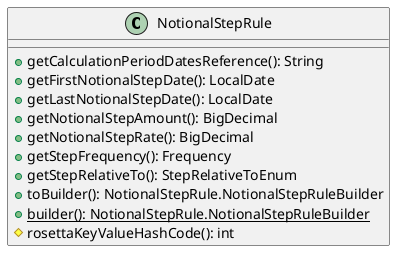 @startuml

    class NotionalStepRule [[NotionalStepRule.html]] {
        +getCalculationPeriodDatesReference(): String
        +getFirstNotionalStepDate(): LocalDate
        +getLastNotionalStepDate(): LocalDate
        +getNotionalStepAmount(): BigDecimal
        +getNotionalStepRate(): BigDecimal
        +getStepFrequency(): Frequency
        +getStepRelativeTo(): StepRelativeToEnum
        +toBuilder(): NotionalStepRule.NotionalStepRuleBuilder
        {static} +builder(): NotionalStepRule.NotionalStepRuleBuilder
        #rosettaKeyValueHashCode(): int
    }

@enduml
